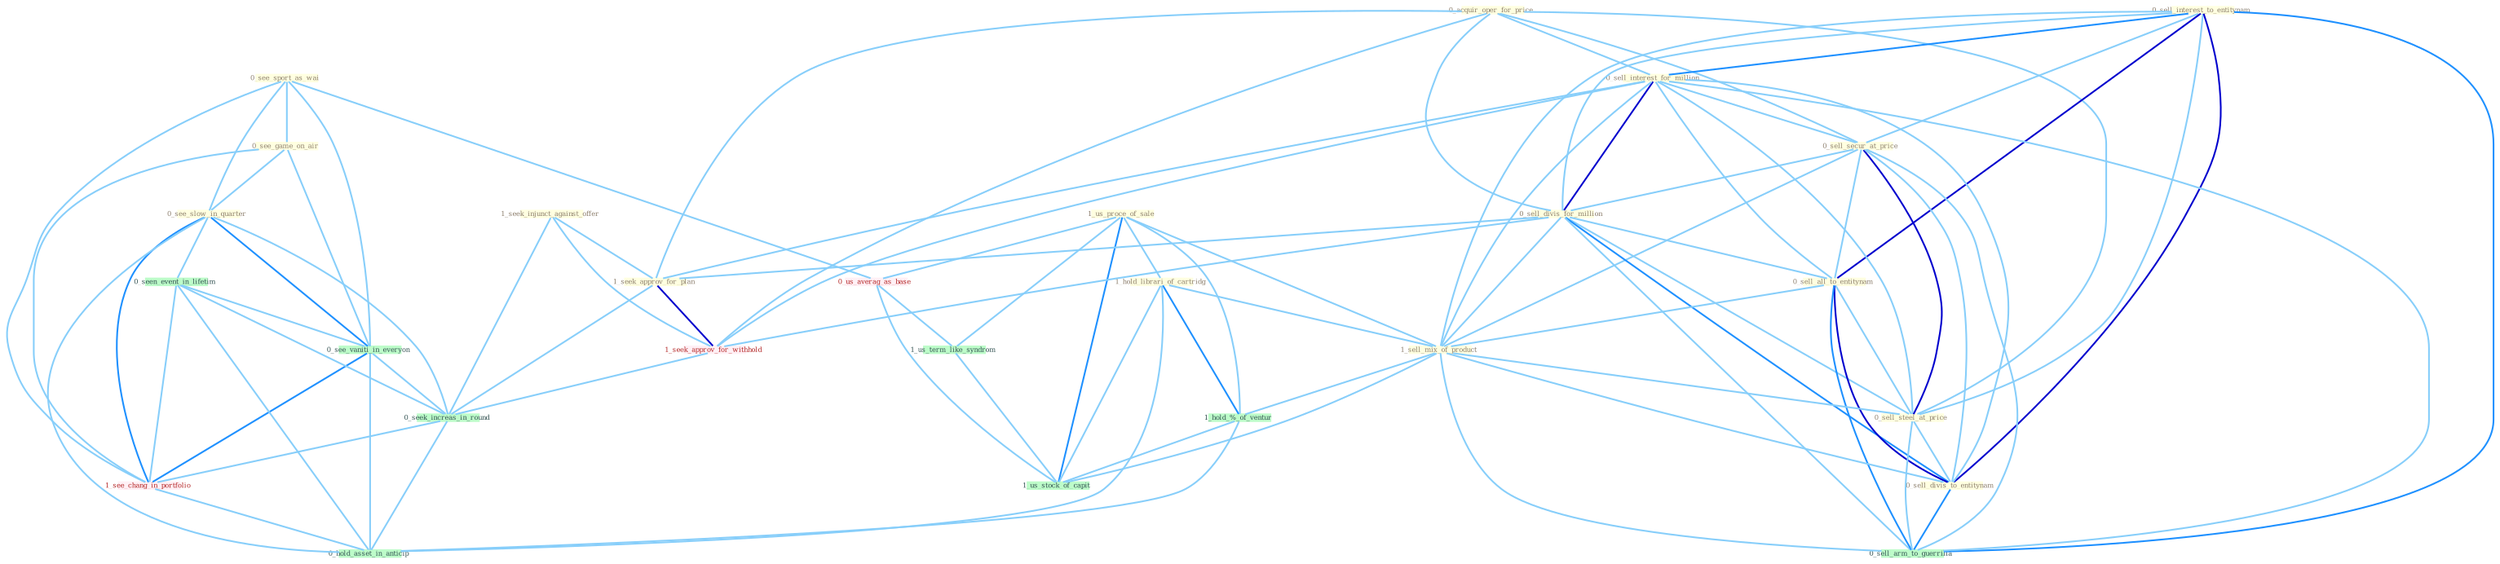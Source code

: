 Graph G{ 
    node
    [shape=polygon,style=filled,width=.5,height=.06,color="#BDFCC9",fixedsize=true,fontsize=4,
    fontcolor="#2f4f4f"];
    {node
    [color="#ffffe0", fontcolor="#8b7d6b"] "0_see_sport_as_wai " "1_us_proce_of_sale " "0_acquir_oper_for_price " "1_hold_librari_of_cartridg " "0_sell_interest_to_entitynam " "0_sell_interest_for_million " "0_sell_secur_at_price " "0_see_game_on_air " "0_sell_divis_for_million " "1_seek_injunct_against_offer " "0_see_slow_in_quarter " "0_sell_all_to_entitynam " "1_sell_mix_of_product " "0_sell_steel_at_price " "1_seek_approv_for_plan " "0_sell_divis_to_entitynam "}
{node [color="#fff0f5", fontcolor="#b22222"] "0_us_averag_as_base " "1_seek_approv_for_withhold " "1_see_chang_in_portfolio "}
edge [color="#B0E2FF"];

	"0_see_sport_as_wai " -- "0_see_game_on_air " [w="1", color="#87cefa" ];
	"0_see_sport_as_wai " -- "0_see_slow_in_quarter " [w="1", color="#87cefa" ];
	"0_see_sport_as_wai " -- "0_us_averag_as_base " [w="1", color="#87cefa" ];
	"0_see_sport_as_wai " -- "0_see_vaniti_in_everyon " [w="1", color="#87cefa" ];
	"0_see_sport_as_wai " -- "1_see_chang_in_portfolio " [w="1", color="#87cefa" ];
	"1_us_proce_of_sale " -- "1_hold_librari_of_cartridg " [w="1", color="#87cefa" ];
	"1_us_proce_of_sale " -- "1_sell_mix_of_product " [w="1", color="#87cefa" ];
	"1_us_proce_of_sale " -- "0_us_averag_as_base " [w="1", color="#87cefa" ];
	"1_us_proce_of_sale " -- "1_us_term_like_syndrom " [w="1", color="#87cefa" ];
	"1_us_proce_of_sale " -- "1_hold_%_of_ventur " [w="1", color="#87cefa" ];
	"1_us_proce_of_sale " -- "1_us_stock_of_capit " [w="2", color="#1e90ff" , len=0.8];
	"0_acquir_oper_for_price " -- "0_sell_interest_for_million " [w="1", color="#87cefa" ];
	"0_acquir_oper_for_price " -- "0_sell_secur_at_price " [w="1", color="#87cefa" ];
	"0_acquir_oper_for_price " -- "0_sell_divis_for_million " [w="1", color="#87cefa" ];
	"0_acquir_oper_for_price " -- "0_sell_steel_at_price " [w="1", color="#87cefa" ];
	"0_acquir_oper_for_price " -- "1_seek_approv_for_plan " [w="1", color="#87cefa" ];
	"0_acquir_oper_for_price " -- "1_seek_approv_for_withhold " [w="1", color="#87cefa" ];
	"1_hold_librari_of_cartridg " -- "1_sell_mix_of_product " [w="1", color="#87cefa" ];
	"1_hold_librari_of_cartridg " -- "1_hold_%_of_ventur " [w="2", color="#1e90ff" , len=0.8];
	"1_hold_librari_of_cartridg " -- "1_us_stock_of_capit " [w="1", color="#87cefa" ];
	"1_hold_librari_of_cartridg " -- "0_hold_asset_in_anticip " [w="1", color="#87cefa" ];
	"0_sell_interest_to_entitynam " -- "0_sell_interest_for_million " [w="2", color="#1e90ff" , len=0.8];
	"0_sell_interest_to_entitynam " -- "0_sell_secur_at_price " [w="1", color="#87cefa" ];
	"0_sell_interest_to_entitynam " -- "0_sell_divis_for_million " [w="1", color="#87cefa" ];
	"0_sell_interest_to_entitynam " -- "0_sell_all_to_entitynam " [w="3", color="#0000cd" , len=0.6];
	"0_sell_interest_to_entitynam " -- "1_sell_mix_of_product " [w="1", color="#87cefa" ];
	"0_sell_interest_to_entitynam " -- "0_sell_steel_at_price " [w="1", color="#87cefa" ];
	"0_sell_interest_to_entitynam " -- "0_sell_divis_to_entitynam " [w="3", color="#0000cd" , len=0.6];
	"0_sell_interest_to_entitynam " -- "0_sell_arm_to_guerrilla " [w="2", color="#1e90ff" , len=0.8];
	"0_sell_interest_for_million " -- "0_sell_secur_at_price " [w="1", color="#87cefa" ];
	"0_sell_interest_for_million " -- "0_sell_divis_for_million " [w="3", color="#0000cd" , len=0.6];
	"0_sell_interest_for_million " -- "0_sell_all_to_entitynam " [w="1", color="#87cefa" ];
	"0_sell_interest_for_million " -- "1_sell_mix_of_product " [w="1", color="#87cefa" ];
	"0_sell_interest_for_million " -- "0_sell_steel_at_price " [w="1", color="#87cefa" ];
	"0_sell_interest_for_million " -- "1_seek_approv_for_plan " [w="1", color="#87cefa" ];
	"0_sell_interest_for_million " -- "0_sell_divis_to_entitynam " [w="1", color="#87cefa" ];
	"0_sell_interest_for_million " -- "1_seek_approv_for_withhold " [w="1", color="#87cefa" ];
	"0_sell_interest_for_million " -- "0_sell_arm_to_guerrilla " [w="1", color="#87cefa" ];
	"0_sell_secur_at_price " -- "0_sell_divis_for_million " [w="1", color="#87cefa" ];
	"0_sell_secur_at_price " -- "0_sell_all_to_entitynam " [w="1", color="#87cefa" ];
	"0_sell_secur_at_price " -- "1_sell_mix_of_product " [w="1", color="#87cefa" ];
	"0_sell_secur_at_price " -- "0_sell_steel_at_price " [w="3", color="#0000cd" , len=0.6];
	"0_sell_secur_at_price " -- "0_sell_divis_to_entitynam " [w="1", color="#87cefa" ];
	"0_sell_secur_at_price " -- "0_sell_arm_to_guerrilla " [w="1", color="#87cefa" ];
	"0_see_game_on_air " -- "0_see_slow_in_quarter " [w="1", color="#87cefa" ];
	"0_see_game_on_air " -- "0_see_vaniti_in_everyon " [w="1", color="#87cefa" ];
	"0_see_game_on_air " -- "1_see_chang_in_portfolio " [w="1", color="#87cefa" ];
	"0_sell_divis_for_million " -- "0_sell_all_to_entitynam " [w="1", color="#87cefa" ];
	"0_sell_divis_for_million " -- "1_sell_mix_of_product " [w="1", color="#87cefa" ];
	"0_sell_divis_for_million " -- "0_sell_steel_at_price " [w="1", color="#87cefa" ];
	"0_sell_divis_for_million " -- "1_seek_approv_for_plan " [w="1", color="#87cefa" ];
	"0_sell_divis_for_million " -- "0_sell_divis_to_entitynam " [w="2", color="#1e90ff" , len=0.8];
	"0_sell_divis_for_million " -- "1_seek_approv_for_withhold " [w="1", color="#87cefa" ];
	"0_sell_divis_for_million " -- "0_sell_arm_to_guerrilla " [w="1", color="#87cefa" ];
	"1_seek_injunct_against_offer " -- "1_seek_approv_for_plan " [w="1", color="#87cefa" ];
	"1_seek_injunct_against_offer " -- "1_seek_approv_for_withhold " [w="1", color="#87cefa" ];
	"1_seek_injunct_against_offer " -- "0_seek_increas_in_round " [w="1", color="#87cefa" ];
	"0_see_slow_in_quarter " -- "0_seen_event_in_lifetim " [w="1", color="#87cefa" ];
	"0_see_slow_in_quarter " -- "0_see_vaniti_in_everyon " [w="2", color="#1e90ff" , len=0.8];
	"0_see_slow_in_quarter " -- "0_seek_increas_in_round " [w="1", color="#87cefa" ];
	"0_see_slow_in_quarter " -- "1_see_chang_in_portfolio " [w="2", color="#1e90ff" , len=0.8];
	"0_see_slow_in_quarter " -- "0_hold_asset_in_anticip " [w="1", color="#87cefa" ];
	"0_sell_all_to_entitynam " -- "1_sell_mix_of_product " [w="1", color="#87cefa" ];
	"0_sell_all_to_entitynam " -- "0_sell_steel_at_price " [w="1", color="#87cefa" ];
	"0_sell_all_to_entitynam " -- "0_sell_divis_to_entitynam " [w="3", color="#0000cd" , len=0.6];
	"0_sell_all_to_entitynam " -- "0_sell_arm_to_guerrilla " [w="2", color="#1e90ff" , len=0.8];
	"1_sell_mix_of_product " -- "0_sell_steel_at_price " [w="1", color="#87cefa" ];
	"1_sell_mix_of_product " -- "0_sell_divis_to_entitynam " [w="1", color="#87cefa" ];
	"1_sell_mix_of_product " -- "1_hold_%_of_ventur " [w="1", color="#87cefa" ];
	"1_sell_mix_of_product " -- "0_sell_arm_to_guerrilla " [w="1", color="#87cefa" ];
	"1_sell_mix_of_product " -- "1_us_stock_of_capit " [w="1", color="#87cefa" ];
	"0_sell_steel_at_price " -- "0_sell_divis_to_entitynam " [w="1", color="#87cefa" ];
	"0_sell_steel_at_price " -- "0_sell_arm_to_guerrilla " [w="1", color="#87cefa" ];
	"1_seek_approv_for_plan " -- "1_seek_approv_for_withhold " [w="3", color="#0000cd" , len=0.6];
	"1_seek_approv_for_plan " -- "0_seek_increas_in_round " [w="1", color="#87cefa" ];
	"0_sell_divis_to_entitynam " -- "0_sell_arm_to_guerrilla " [w="2", color="#1e90ff" , len=0.8];
	"0_seen_event_in_lifetim " -- "0_see_vaniti_in_everyon " [w="1", color="#87cefa" ];
	"0_seen_event_in_lifetim " -- "0_seek_increas_in_round " [w="1", color="#87cefa" ];
	"0_seen_event_in_lifetim " -- "1_see_chang_in_portfolio " [w="1", color="#87cefa" ];
	"0_seen_event_in_lifetim " -- "0_hold_asset_in_anticip " [w="1", color="#87cefa" ];
	"0_us_averag_as_base " -- "1_us_term_like_syndrom " [w="1", color="#87cefa" ];
	"0_us_averag_as_base " -- "1_us_stock_of_capit " [w="1", color="#87cefa" ];
	"1_us_term_like_syndrom " -- "1_us_stock_of_capit " [w="1", color="#87cefa" ];
	"1_seek_approv_for_withhold " -- "0_seek_increas_in_round " [w="1", color="#87cefa" ];
	"1_hold_%_of_ventur " -- "1_us_stock_of_capit " [w="1", color="#87cefa" ];
	"1_hold_%_of_ventur " -- "0_hold_asset_in_anticip " [w="1", color="#87cefa" ];
	"0_see_vaniti_in_everyon " -- "0_seek_increas_in_round " [w="1", color="#87cefa" ];
	"0_see_vaniti_in_everyon " -- "1_see_chang_in_portfolio " [w="2", color="#1e90ff" , len=0.8];
	"0_see_vaniti_in_everyon " -- "0_hold_asset_in_anticip " [w="1", color="#87cefa" ];
	"0_seek_increas_in_round " -- "1_see_chang_in_portfolio " [w="1", color="#87cefa" ];
	"0_seek_increas_in_round " -- "0_hold_asset_in_anticip " [w="1", color="#87cefa" ];
	"1_see_chang_in_portfolio " -- "0_hold_asset_in_anticip " [w="1", color="#87cefa" ];
}
